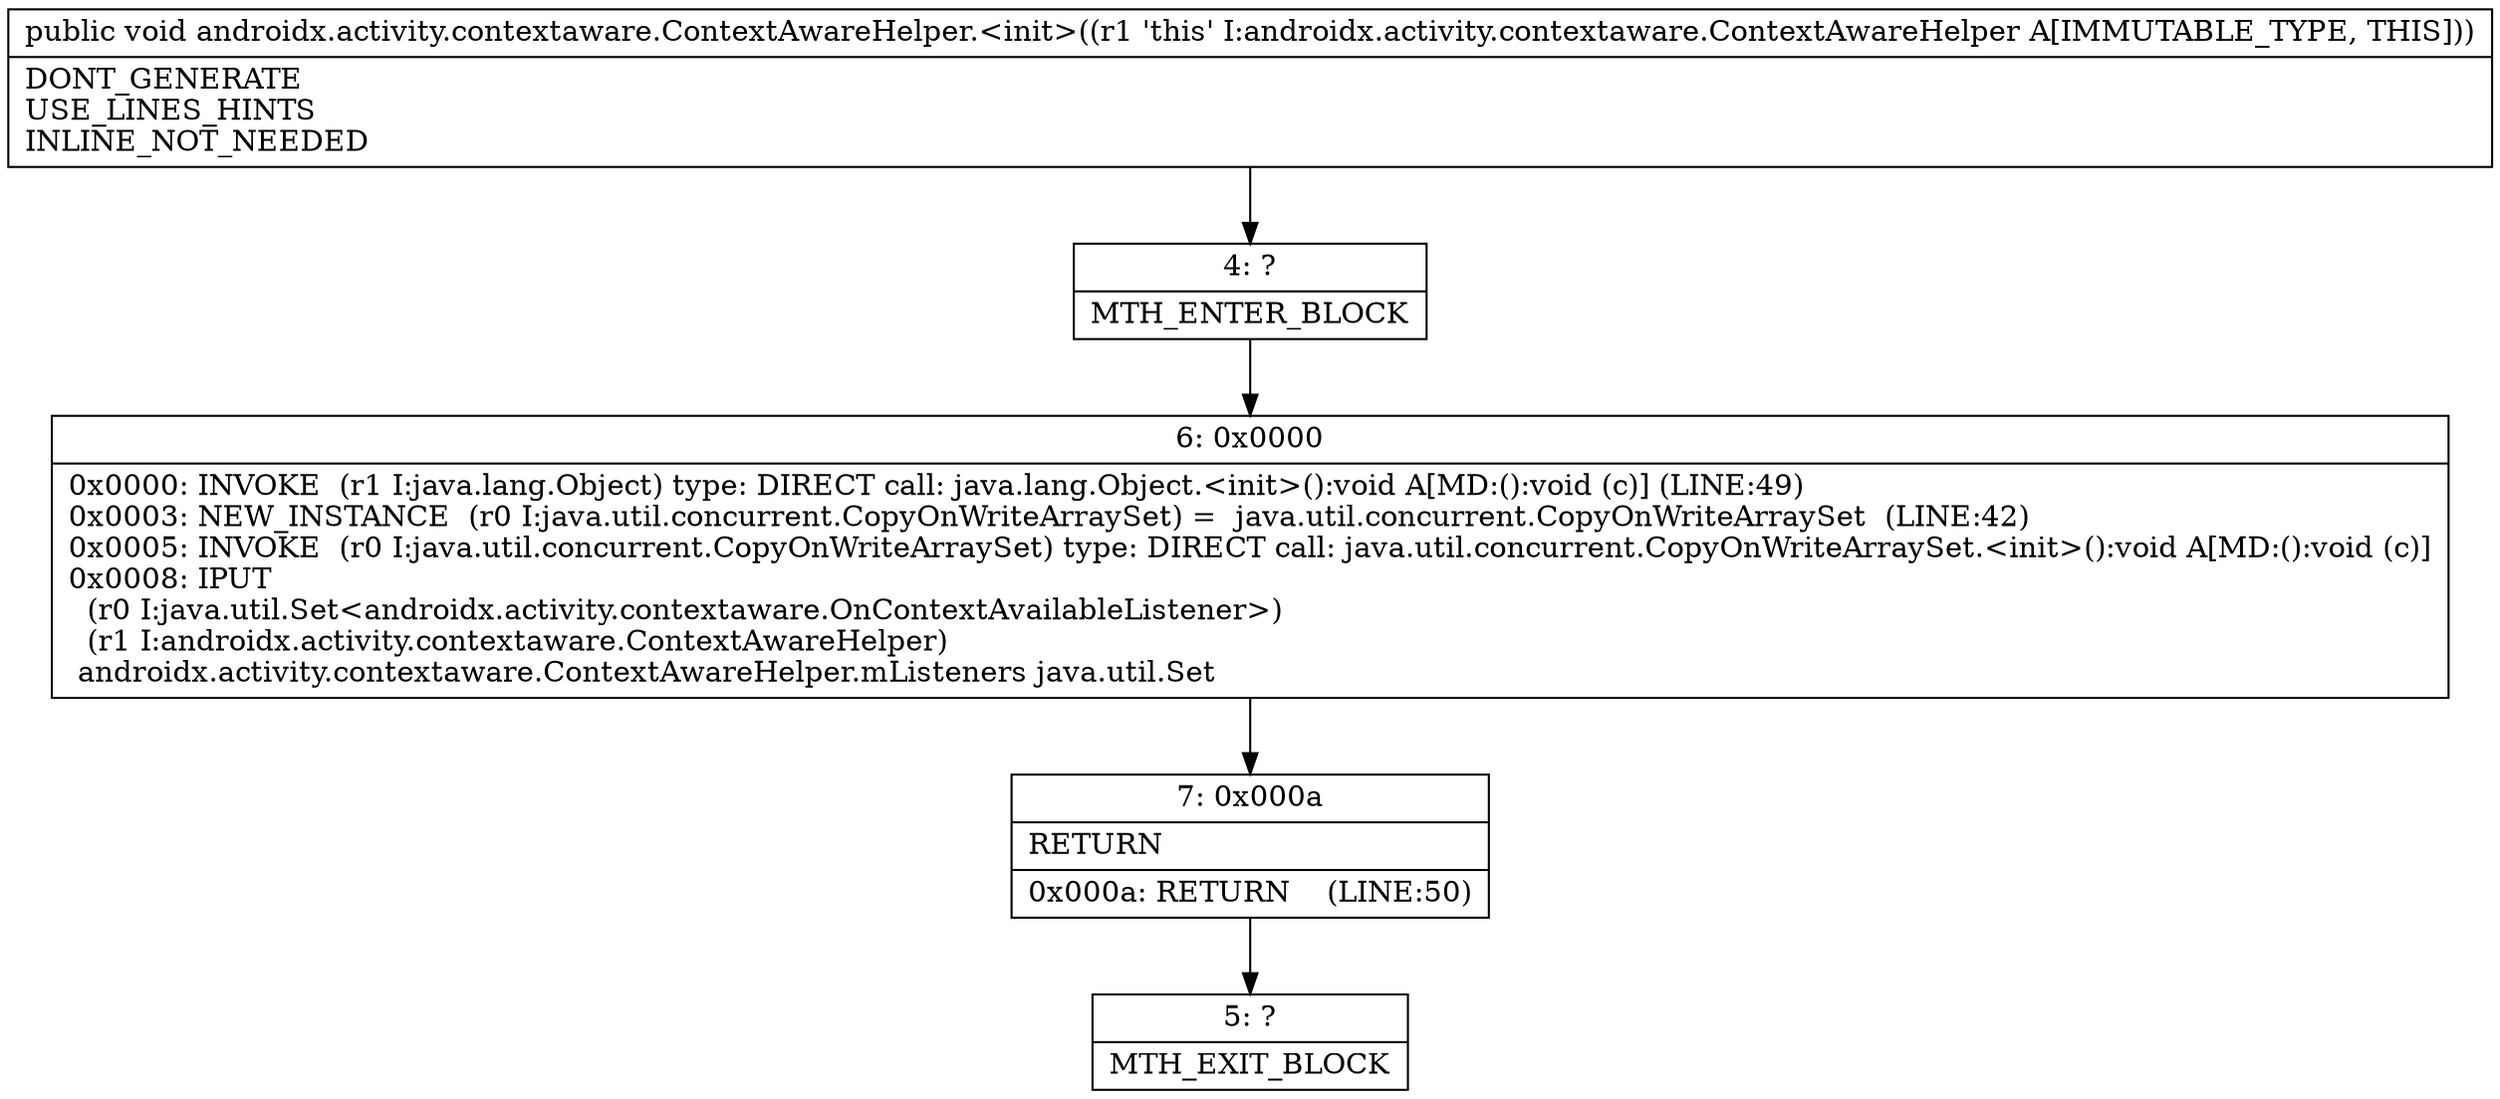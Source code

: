 digraph "CFG forandroidx.activity.contextaware.ContextAwareHelper.\<init\>()V" {
Node_4 [shape=record,label="{4\:\ ?|MTH_ENTER_BLOCK\l}"];
Node_6 [shape=record,label="{6\:\ 0x0000|0x0000: INVOKE  (r1 I:java.lang.Object) type: DIRECT call: java.lang.Object.\<init\>():void A[MD:():void (c)] (LINE:49)\l0x0003: NEW_INSTANCE  (r0 I:java.util.concurrent.CopyOnWriteArraySet) =  java.util.concurrent.CopyOnWriteArraySet  (LINE:42)\l0x0005: INVOKE  (r0 I:java.util.concurrent.CopyOnWriteArraySet) type: DIRECT call: java.util.concurrent.CopyOnWriteArraySet.\<init\>():void A[MD:():void (c)]\l0x0008: IPUT  \l  (r0 I:java.util.Set\<androidx.activity.contextaware.OnContextAvailableListener\>)\l  (r1 I:androidx.activity.contextaware.ContextAwareHelper)\l androidx.activity.contextaware.ContextAwareHelper.mListeners java.util.Set \l}"];
Node_7 [shape=record,label="{7\:\ 0x000a|RETURN\l|0x000a: RETURN    (LINE:50)\l}"];
Node_5 [shape=record,label="{5\:\ ?|MTH_EXIT_BLOCK\l}"];
MethodNode[shape=record,label="{public void androidx.activity.contextaware.ContextAwareHelper.\<init\>((r1 'this' I:androidx.activity.contextaware.ContextAwareHelper A[IMMUTABLE_TYPE, THIS]))  | DONT_GENERATE\lUSE_LINES_HINTS\lINLINE_NOT_NEEDED\l}"];
MethodNode -> Node_4;Node_4 -> Node_6;
Node_6 -> Node_7;
Node_7 -> Node_5;
}

